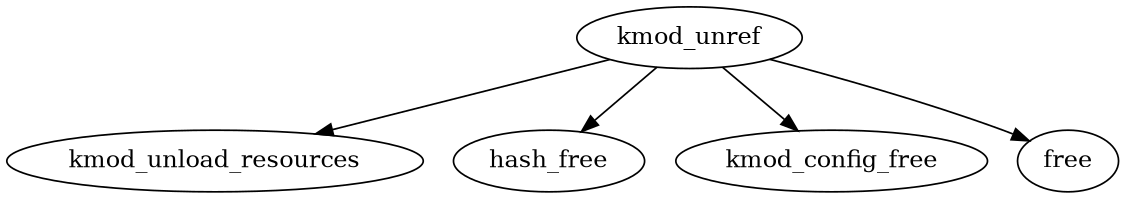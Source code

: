 digraph G {
size = "7.5 7.5"

	kmod_unref -> kmod_unload_resources;
	kmod_unref -> hash_free;
	kmod_unref -> kmod_config_free;
	kmod_unref -> free;

}
